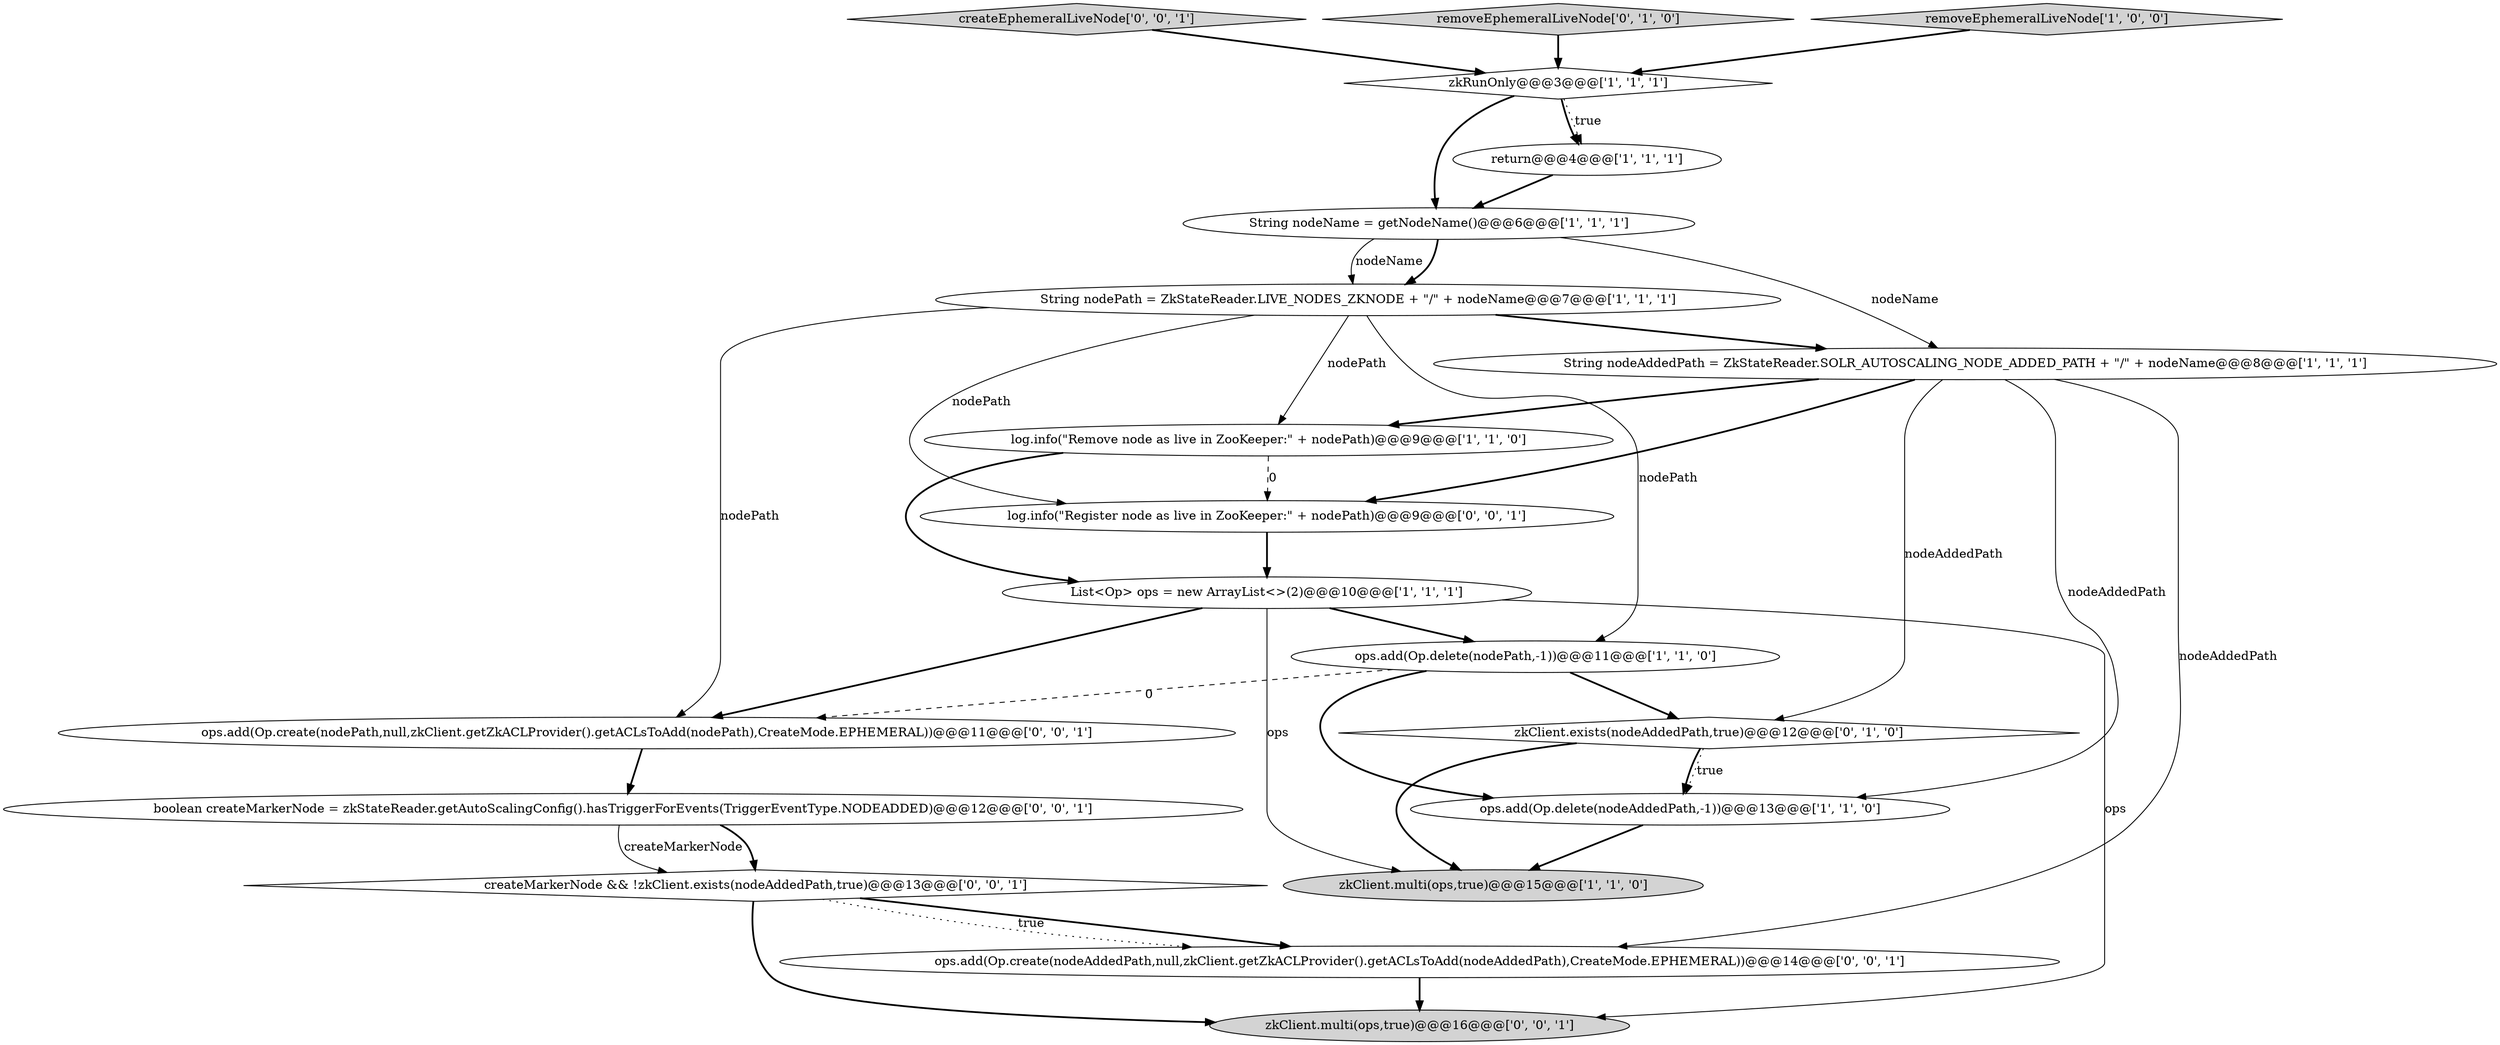digraph {
17 [style = filled, label = "createEphemeralLiveNode['0', '0', '1']", fillcolor = lightgray, shape = diamond image = "AAA0AAABBB3BBB"];
0 [style = filled, label = "String nodeName = getNodeName()@@@6@@@['1', '1', '1']", fillcolor = white, shape = ellipse image = "AAA0AAABBB1BBB"];
10 [style = filled, label = "zkRunOnly@@@3@@@['1', '1', '1']", fillcolor = white, shape = diamond image = "AAA0AAABBB1BBB"];
13 [style = filled, label = "ops.add(Op.create(nodePath,null,zkClient.getZkACLProvider().getACLsToAdd(nodePath),CreateMode.EPHEMERAL))@@@11@@@['0', '0', '1']", fillcolor = white, shape = ellipse image = "AAA0AAABBB3BBB"];
19 [style = filled, label = "createMarkerNode && !zkClient.exists(nodeAddedPath,true)@@@13@@@['0', '0', '1']", fillcolor = white, shape = diamond image = "AAA0AAABBB3BBB"];
6 [style = filled, label = "zkClient.multi(ops,true)@@@15@@@['1', '1', '0']", fillcolor = lightgray, shape = ellipse image = "AAA0AAABBB1BBB"];
9 [style = filled, label = "return@@@4@@@['1', '1', '1']", fillcolor = white, shape = ellipse image = "AAA0AAABBB1BBB"];
2 [style = filled, label = "List<Op> ops = new ArrayList<>(2)@@@10@@@['1', '1', '1']", fillcolor = white, shape = ellipse image = "AAA0AAABBB1BBB"];
5 [style = filled, label = "log.info(\"Remove node as live in ZooKeeper:\" + nodePath)@@@9@@@['1', '1', '0']", fillcolor = white, shape = ellipse image = "AAA0AAABBB1BBB"];
14 [style = filled, label = "zkClient.multi(ops,true)@@@16@@@['0', '0', '1']", fillcolor = lightgray, shape = ellipse image = "AAA0AAABBB3BBB"];
12 [style = filled, label = "removeEphemeralLiveNode['0', '1', '0']", fillcolor = lightgray, shape = diamond image = "AAA0AAABBB2BBB"];
18 [style = filled, label = "log.info(\"Register node as live in ZooKeeper:\" + nodePath)@@@9@@@['0', '0', '1']", fillcolor = white, shape = ellipse image = "AAA0AAABBB3BBB"];
16 [style = filled, label = "boolean createMarkerNode = zkStateReader.getAutoScalingConfig().hasTriggerForEvents(TriggerEventType.NODEADDED)@@@12@@@['0', '0', '1']", fillcolor = white, shape = ellipse image = "AAA0AAABBB3BBB"];
4 [style = filled, label = "String nodeAddedPath = ZkStateReader.SOLR_AUTOSCALING_NODE_ADDED_PATH + \"/\" + nodeName@@@8@@@['1', '1', '1']", fillcolor = white, shape = ellipse image = "AAA0AAABBB1BBB"];
8 [style = filled, label = "String nodePath = ZkStateReader.LIVE_NODES_ZKNODE + \"/\" + nodeName@@@7@@@['1', '1', '1']", fillcolor = white, shape = ellipse image = "AAA0AAABBB1BBB"];
11 [style = filled, label = "zkClient.exists(nodeAddedPath,true)@@@12@@@['0', '1', '0']", fillcolor = white, shape = diamond image = "AAA1AAABBB2BBB"];
15 [style = filled, label = "ops.add(Op.create(nodeAddedPath,null,zkClient.getZkACLProvider().getACLsToAdd(nodeAddedPath),CreateMode.EPHEMERAL))@@@14@@@['0', '0', '1']", fillcolor = white, shape = ellipse image = "AAA0AAABBB3BBB"];
1 [style = filled, label = "ops.add(Op.delete(nodeAddedPath,-1))@@@13@@@['1', '1', '0']", fillcolor = white, shape = ellipse image = "AAA0AAABBB1BBB"];
7 [style = filled, label = "ops.add(Op.delete(nodePath,-1))@@@11@@@['1', '1', '0']", fillcolor = white, shape = ellipse image = "AAA0AAABBB1BBB"];
3 [style = filled, label = "removeEphemeralLiveNode['1', '0', '0']", fillcolor = lightgray, shape = diamond image = "AAA0AAABBB1BBB"];
5->2 [style = bold, label=""];
16->19 [style = solid, label="createMarkerNode"];
8->13 [style = solid, label="nodePath"];
3->10 [style = bold, label=""];
18->2 [style = bold, label=""];
8->4 [style = bold, label=""];
2->7 [style = bold, label=""];
2->13 [style = bold, label=""];
10->9 [style = bold, label=""];
8->5 [style = solid, label="nodePath"];
16->19 [style = bold, label=""];
4->5 [style = bold, label=""];
4->1 [style = solid, label="nodeAddedPath"];
19->15 [style = bold, label=""];
11->1 [style = bold, label=""];
4->15 [style = solid, label="nodeAddedPath"];
9->0 [style = bold, label=""];
0->8 [style = bold, label=""];
11->6 [style = bold, label=""];
7->11 [style = bold, label=""];
5->18 [style = dashed, label="0"];
1->6 [style = bold, label=""];
0->4 [style = solid, label="nodeName"];
7->13 [style = dashed, label="0"];
12->10 [style = bold, label=""];
8->7 [style = solid, label="nodePath"];
15->14 [style = bold, label=""];
11->1 [style = dotted, label="true"];
13->16 [style = bold, label=""];
0->8 [style = solid, label="nodeName"];
19->15 [style = dotted, label="true"];
2->14 [style = solid, label="ops"];
19->14 [style = bold, label=""];
7->1 [style = bold, label=""];
8->18 [style = solid, label="nodePath"];
10->9 [style = dotted, label="true"];
17->10 [style = bold, label=""];
10->0 [style = bold, label=""];
2->6 [style = solid, label="ops"];
4->18 [style = bold, label=""];
4->11 [style = solid, label="nodeAddedPath"];
}
